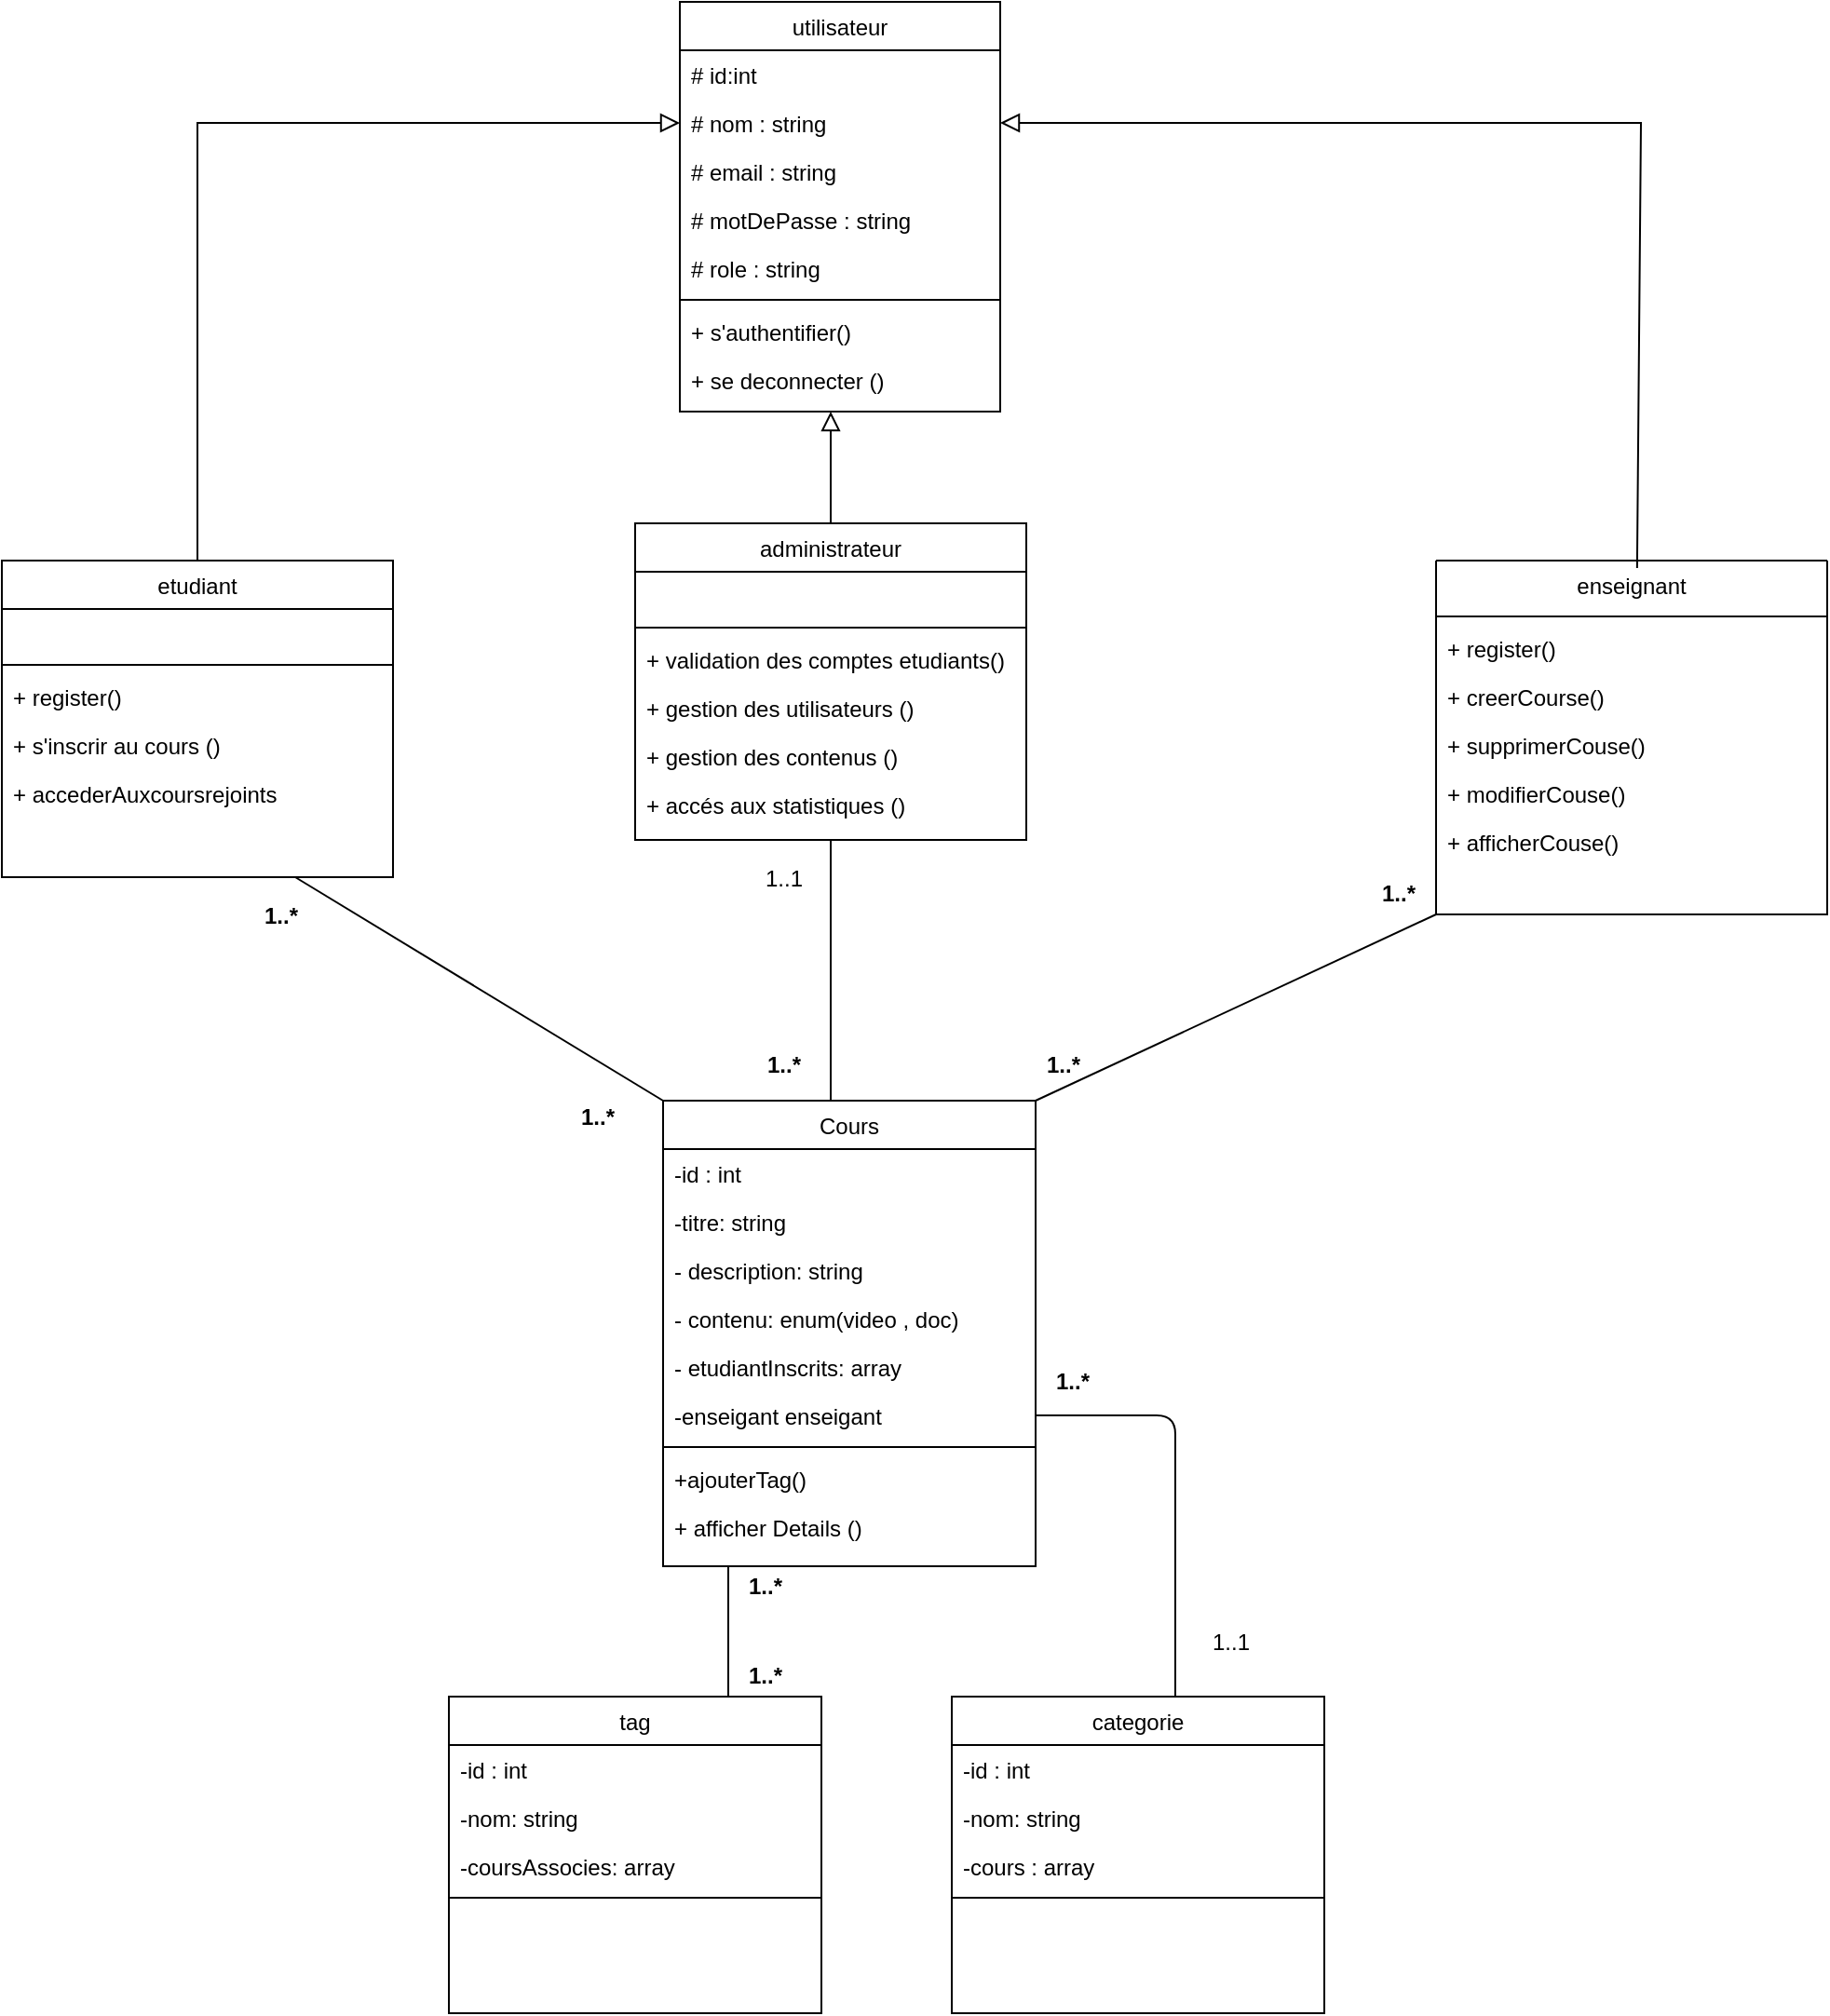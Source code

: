 <mxfile>
    <diagram id="48KXFmnvRIgP8tZbVoIJ" name="Page-1">
        <mxGraphModel dx="2253" dy="2124" grid="1" gridSize="10" guides="1" tooltips="1" connect="1" arrows="1" fold="1" page="1" pageScale="1" pageWidth="850" pageHeight="1100" math="0" shadow="0">
            <root>
                <mxCell id="0"/>
                <mxCell id="1" parent="0"/>
                <mxCell id="32" value="utilisateur" style="swimlane;fontStyle=0;align=center;verticalAlign=top;childLayout=stackLayout;horizontal=1;startSize=26;horizontalStack=0;resizeParent=1;resizeLast=0;collapsible=1;marginBottom=0;rounded=0;shadow=0;strokeWidth=1;" vertex="1" parent="1">
                    <mxGeometry x="-526" y="-60" width="172" height="220" as="geometry">
                        <mxRectangle x="550" y="140" width="160" height="26" as="alternateBounds"/>
                    </mxGeometry>
                </mxCell>
                <mxCell id="33" value="# id:int" style="text;align=left;verticalAlign=top;spacingLeft=4;spacingRight=4;overflow=hidden;rotatable=0;points=[[0,0.5],[1,0.5]];portConstraint=eastwest;" vertex="1" parent="32">
                    <mxGeometry y="26" width="172" height="26" as="geometry"/>
                </mxCell>
                <mxCell id="34" value="# nom : string" style="text;align=left;verticalAlign=top;spacingLeft=4;spacingRight=4;overflow=hidden;rotatable=0;points=[[0,0.5],[1,0.5]];portConstraint=eastwest;rounded=0;shadow=0;html=0;" vertex="1" parent="32">
                    <mxGeometry y="52" width="172" height="26" as="geometry"/>
                </mxCell>
                <mxCell id="35" value="# email : string" style="text;align=left;verticalAlign=top;spacingLeft=4;spacingRight=4;overflow=hidden;rotatable=0;points=[[0,0.5],[1,0.5]];portConstraint=eastwest;rounded=0;shadow=0;html=0;" vertex="1" parent="32">
                    <mxGeometry y="78" width="172" height="26" as="geometry"/>
                </mxCell>
                <mxCell id="36" value="# motDePasse : string " style="text;align=left;verticalAlign=top;spacingLeft=4;spacingRight=4;overflow=hidden;rotatable=0;points=[[0,0.5],[1,0.5]];portConstraint=eastwest;rounded=0;shadow=0;html=0;" vertex="1" parent="32">
                    <mxGeometry y="104" width="172" height="26" as="geometry"/>
                </mxCell>
                <mxCell id="37" value="# role : string" style="text;align=left;verticalAlign=top;spacingLeft=4;spacingRight=4;overflow=hidden;rotatable=0;points=[[0,0.5],[1,0.5]];portConstraint=eastwest;rounded=0;shadow=0;html=0;" vertex="1" parent="32">
                    <mxGeometry y="130" width="172" height="26" as="geometry"/>
                </mxCell>
                <mxCell id="41" value="" style="line;html=1;strokeWidth=1;align=left;verticalAlign=middle;spacingTop=-1;spacingLeft=3;spacingRight=3;rotatable=0;labelPosition=right;points=[];portConstraint=eastwest;" vertex="1" parent="32">
                    <mxGeometry y="156" width="172" height="8" as="geometry"/>
                </mxCell>
                <mxCell id="43" value="+ s'authentifier() " style="text;align=left;verticalAlign=top;spacingLeft=4;spacingRight=4;overflow=hidden;rotatable=0;points=[[0,0.5],[1,0.5]];portConstraint=eastwest;" vertex="1" parent="32">
                    <mxGeometry y="164" width="172" height="26" as="geometry"/>
                </mxCell>
                <mxCell id="45" value="+ se deconnecter ()&#10;" style="text;align=left;verticalAlign=top;spacingLeft=4;spacingRight=4;overflow=hidden;rotatable=0;points=[[0,0.5],[1,0.5]];portConstraint=eastwest;" vertex="1" parent="32">
                    <mxGeometry y="190" width="172" height="26" as="geometry"/>
                </mxCell>
                <mxCell id="76" value="1..1" style="text;html=1;strokeColor=none;fillColor=none;align=center;verticalAlign=middle;whiteSpace=wrap;rounded=0;" vertex="1" parent="1">
                    <mxGeometry x="-490" y="400" width="40" height="22" as="geometry"/>
                </mxCell>
                <mxCell id="77" value="1..*" style="text;html=1;strokeColor=none;fillColor=none;align=center;verticalAlign=middle;whiteSpace=wrap;rounded=0;fontStyle=1" vertex="1" parent="1">
                    <mxGeometry x="-490" y="500" width="40" height="22" as="geometry"/>
                </mxCell>
                <mxCell id="143" value="administrateur" style="swimlane;fontStyle=0;align=center;verticalAlign=top;childLayout=stackLayout;horizontal=1;startSize=26;horizontalStack=0;resizeParent=1;resizeLast=0;collapsible=1;marginBottom=0;rounded=0;shadow=0;strokeWidth=1;" vertex="1" parent="1">
                    <mxGeometry x="-550" y="220" width="210" height="170" as="geometry">
                        <mxRectangle x="550" y="140" width="160" height="26" as="alternateBounds"/>
                    </mxGeometry>
                </mxCell>
                <mxCell id="144" value="  " style="text;align=left;verticalAlign=top;spacingLeft=4;spacingRight=4;overflow=hidden;rotatable=0;points=[[0,0.5],[1,0.5]];portConstraint=eastwest;" vertex="1" parent="143">
                    <mxGeometry y="26" width="210" height="26" as="geometry"/>
                </mxCell>
                <mxCell id="149" value="" style="line;html=1;strokeWidth=1;align=left;verticalAlign=middle;spacingTop=-1;spacingLeft=3;spacingRight=3;rotatable=0;labelPosition=right;points=[];portConstraint=eastwest;" vertex="1" parent="143">
                    <mxGeometry y="52" width="210" height="8" as="geometry"/>
                </mxCell>
                <mxCell id="150" value="+ validation des comptes etudiants()&#10;" style="text;align=left;verticalAlign=top;spacingLeft=4;spacingRight=4;overflow=hidden;rotatable=0;points=[[0,0.5],[1,0.5]];portConstraint=eastwest;" vertex="1" parent="143">
                    <mxGeometry y="60" width="210" height="26" as="geometry"/>
                </mxCell>
                <mxCell id="151" value="+ gestion des utilisateurs ()" style="text;align=left;verticalAlign=top;spacingLeft=4;spacingRight=4;overflow=hidden;rotatable=0;points=[[0,0.5],[1,0.5]];portConstraint=eastwest;" vertex="1" parent="143">
                    <mxGeometry y="86" width="210" height="26" as="geometry"/>
                </mxCell>
                <mxCell id="152" value="+ gestion des contenus ()" style="text;align=left;verticalAlign=top;spacingLeft=4;spacingRight=4;overflow=hidden;rotatable=0;points=[[0,0.5],[1,0.5]];portConstraint=eastwest;" vertex="1" parent="143">
                    <mxGeometry y="112" width="210" height="26" as="geometry"/>
                </mxCell>
                <mxCell id="153" value="+ accés aux statistiques ()" style="text;align=left;verticalAlign=top;spacingLeft=4;spacingRight=4;overflow=hidden;rotatable=0;points=[[0,0.5],[1,0.5]];portConstraint=eastwest;" vertex="1" parent="143">
                    <mxGeometry y="138" width="210" height="26" as="geometry"/>
                </mxCell>
                <mxCell id="154" value="Cours" style="swimlane;fontStyle=0;align=center;verticalAlign=top;childLayout=stackLayout;horizontal=1;startSize=26;horizontalStack=0;resizeParent=1;resizeLast=0;collapsible=1;marginBottom=0;rounded=0;shadow=0;strokeWidth=1;" vertex="1" parent="1">
                    <mxGeometry x="-535" y="530" width="200" height="250" as="geometry">
                        <mxRectangle x="550" y="140" width="160" height="26" as="alternateBounds"/>
                    </mxGeometry>
                </mxCell>
                <mxCell id="155" value="-id : int" style="text;align=left;verticalAlign=top;spacingLeft=4;spacingRight=4;overflow=hidden;rotatable=0;points=[[0,0.5],[1,0.5]];portConstraint=eastwest;" vertex="1" parent="154">
                    <mxGeometry y="26" width="200" height="26" as="geometry"/>
                </mxCell>
                <mxCell id="161" value="-titre: string" style="text;align=left;verticalAlign=top;spacingLeft=4;spacingRight=4;overflow=hidden;rotatable=0;points=[[0,0.5],[1,0.5]];portConstraint=eastwest;" vertex="1" parent="154">
                    <mxGeometry y="52" width="200" height="26" as="geometry"/>
                </mxCell>
                <mxCell id="162" value="- description: string " style="text;align=left;verticalAlign=top;spacingLeft=4;spacingRight=4;overflow=hidden;rotatable=0;points=[[0,0.5],[1,0.5]];portConstraint=eastwest;" vertex="1" parent="154">
                    <mxGeometry y="78" width="200" height="26" as="geometry"/>
                </mxCell>
                <mxCell id="165" value="- contenu: enum(video , doc) " style="text;align=left;verticalAlign=top;spacingLeft=4;spacingRight=4;overflow=hidden;rotatable=0;points=[[0,0.5],[1,0.5]];portConstraint=eastwest;" vertex="1" parent="154">
                    <mxGeometry y="104" width="200" height="26" as="geometry"/>
                </mxCell>
                <mxCell id="163" value="- etudiantInscrits: array" style="text;align=left;verticalAlign=top;spacingLeft=4;spacingRight=4;overflow=hidden;rotatable=0;points=[[0,0.5],[1,0.5]];portConstraint=eastwest;" vertex="1" parent="154">
                    <mxGeometry y="130" width="200" height="26" as="geometry"/>
                </mxCell>
                <mxCell id="164" value="-enseigant enseigant " style="text;align=left;verticalAlign=top;spacingLeft=4;spacingRight=4;overflow=hidden;rotatable=0;points=[[0,0.5],[1,0.5]];portConstraint=eastwest;" vertex="1" parent="154">
                    <mxGeometry y="156" width="200" height="26" as="geometry"/>
                </mxCell>
                <mxCell id="156" value="" style="line;html=1;strokeWidth=1;align=left;verticalAlign=middle;spacingTop=-1;spacingLeft=3;spacingRight=3;rotatable=0;labelPosition=right;points=[];portConstraint=eastwest;" vertex="1" parent="154">
                    <mxGeometry y="182" width="200" height="8" as="geometry"/>
                </mxCell>
                <mxCell id="157" value="+ajouterTag()" style="text;align=left;verticalAlign=top;spacingLeft=4;spacingRight=4;overflow=hidden;rotatable=0;points=[[0,0.5],[1,0.5]];portConstraint=eastwest;" vertex="1" parent="154">
                    <mxGeometry y="190" width="200" height="26" as="geometry"/>
                </mxCell>
                <mxCell id="158" value="+ afficher Details ()" style="text;align=left;verticalAlign=top;spacingLeft=4;spacingRight=4;overflow=hidden;rotatable=0;points=[[0,0.5],[1,0.5]];portConstraint=eastwest;" vertex="1" parent="154">
                    <mxGeometry y="216" width="200" height="26" as="geometry"/>
                </mxCell>
                <mxCell id="166" value="etudiant" style="swimlane;fontStyle=0;align=center;verticalAlign=top;childLayout=stackLayout;horizontal=1;startSize=26;horizontalStack=0;resizeParent=1;resizeLast=0;collapsible=1;marginBottom=0;rounded=0;shadow=0;strokeWidth=1;" vertex="1" parent="1">
                    <mxGeometry x="-890" y="240" width="210" height="170" as="geometry">
                        <mxRectangle x="550" y="140" width="160" height="26" as="alternateBounds"/>
                    </mxGeometry>
                </mxCell>
                <mxCell id="167" value=" " style="text;align=left;verticalAlign=top;spacingLeft=4;spacingRight=4;overflow=hidden;rotatable=0;points=[[0,0.5],[1,0.5]];portConstraint=eastwest;" vertex="1" parent="166">
                    <mxGeometry y="26" width="210" height="26" as="geometry"/>
                </mxCell>
                <mxCell id="168" value="" style="line;html=1;strokeWidth=1;align=left;verticalAlign=middle;spacingTop=-1;spacingLeft=3;spacingRight=3;rotatable=0;labelPosition=right;points=[];portConstraint=eastwest;" vertex="1" parent="166">
                    <mxGeometry y="52" width="210" height="8" as="geometry"/>
                </mxCell>
                <mxCell id="169" value="+ register()" style="text;align=left;verticalAlign=top;spacingLeft=4;spacingRight=4;overflow=hidden;rotatable=0;points=[[0,0.5],[1,0.5]];portConstraint=eastwest;" vertex="1" parent="166">
                    <mxGeometry y="60" width="210" height="26" as="geometry"/>
                </mxCell>
                <mxCell id="170" value="+ s'inscrir au cours ()" style="text;align=left;verticalAlign=top;spacingLeft=4;spacingRight=4;overflow=hidden;rotatable=0;points=[[0,0.5],[1,0.5]];portConstraint=eastwest;" vertex="1" parent="166">
                    <mxGeometry y="86" width="210" height="26" as="geometry"/>
                </mxCell>
                <mxCell id="171" value="+ accederAuxcoursrejoints" style="text;align=left;verticalAlign=top;spacingLeft=4;spacingRight=4;overflow=hidden;rotatable=0;points=[[0,0.5],[1,0.5]];portConstraint=eastwest;" vertex="1" parent="166">
                    <mxGeometry y="112" width="210" height="26" as="geometry"/>
                </mxCell>
                <mxCell id="174" value="enseignant" style="swimlane;fontStyle=0;align=center;verticalAlign=top;childLayout=stackLayout;horizontal=1;startSize=0;horizontalStack=0;resizeParent=1;resizeLast=0;collapsible=1;marginBottom=0;rounded=0;shadow=0;strokeWidth=1;" vertex="1" parent="1">
                    <mxGeometry x="-120" y="240" width="210" height="190" as="geometry">
                        <mxRectangle x="550" y="140" width="160" height="26" as="alternateBounds"/>
                    </mxGeometry>
                </mxCell>
                <mxCell id="175" value=" " style="text;align=left;verticalAlign=top;spacingLeft=4;spacingRight=4;overflow=hidden;rotatable=0;points=[[0,0.5],[1,0.5]];portConstraint=eastwest;" vertex="1" parent="174">
                    <mxGeometry width="210" height="26" as="geometry"/>
                </mxCell>
                <mxCell id="176" value="" style="line;html=1;strokeWidth=1;align=left;verticalAlign=middle;spacingTop=-1;spacingLeft=3;spacingRight=3;rotatable=0;labelPosition=right;points=[];portConstraint=eastwest;" vertex="1" parent="174">
                    <mxGeometry y="26" width="210" height="8" as="geometry"/>
                </mxCell>
                <mxCell id="177" value="+ register()" style="text;align=left;verticalAlign=top;spacingLeft=4;spacingRight=4;overflow=hidden;rotatable=0;points=[[0,0.5],[1,0.5]];portConstraint=eastwest;" vertex="1" parent="174">
                    <mxGeometry y="34" width="210" height="26" as="geometry"/>
                </mxCell>
                <mxCell id="178" value="+ creerCourse()" style="text;align=left;verticalAlign=top;spacingLeft=4;spacingRight=4;overflow=hidden;rotatable=0;points=[[0,0.5],[1,0.5]];portConstraint=eastwest;" vertex="1" parent="174">
                    <mxGeometry y="60" width="210" height="26" as="geometry"/>
                </mxCell>
                <mxCell id="179" value="+ supprimerCouse()" style="text;align=left;verticalAlign=top;spacingLeft=4;spacingRight=4;overflow=hidden;rotatable=0;points=[[0,0.5],[1,0.5]];portConstraint=eastwest;" vertex="1" parent="174">
                    <mxGeometry y="86" width="210" height="26" as="geometry"/>
                </mxCell>
                <mxCell id="180" value="+ modifierCouse()" style="text;align=left;verticalAlign=top;spacingLeft=4;spacingRight=4;overflow=hidden;rotatable=0;points=[[0,0.5],[1,0.5]];portConstraint=eastwest;" vertex="1" parent="174">
                    <mxGeometry y="112" width="210" height="26" as="geometry"/>
                </mxCell>
                <mxCell id="181" value="+ afficherCouse()" style="text;align=left;verticalAlign=top;spacingLeft=4;spacingRight=4;overflow=hidden;rotatable=0;points=[[0,0.5],[1,0.5]];portConstraint=eastwest;" vertex="1" parent="174">
                    <mxGeometry y="138" width="210" height="26" as="geometry"/>
                </mxCell>
                <mxCell id="194" value="tag" style="swimlane;fontStyle=0;align=center;verticalAlign=top;childLayout=stackLayout;horizontal=1;startSize=26;horizontalStack=0;resizeParent=1;resizeLast=0;collapsible=1;marginBottom=0;rounded=0;shadow=0;strokeWidth=1;" vertex="1" parent="1">
                    <mxGeometry x="-650" y="850" width="200" height="170" as="geometry">
                        <mxRectangle x="550" y="140" width="160" height="26" as="alternateBounds"/>
                    </mxGeometry>
                </mxCell>
                <mxCell id="195" value="-id : int" style="text;align=left;verticalAlign=top;spacingLeft=4;spacingRight=4;overflow=hidden;rotatable=0;points=[[0,0.5],[1,0.5]];portConstraint=eastwest;" vertex="1" parent="194">
                    <mxGeometry y="26" width="200" height="26" as="geometry"/>
                </mxCell>
                <mxCell id="196" value="-nom: string" style="text;align=left;verticalAlign=top;spacingLeft=4;spacingRight=4;overflow=hidden;rotatable=0;points=[[0,0.5],[1,0.5]];portConstraint=eastwest;" vertex="1" parent="194">
                    <mxGeometry y="52" width="200" height="26" as="geometry"/>
                </mxCell>
                <mxCell id="204" value="-coursAssocies: array" style="text;align=left;verticalAlign=top;spacingLeft=4;spacingRight=4;overflow=hidden;rotatable=0;points=[[0,0.5],[1,0.5]];portConstraint=eastwest;" vertex="1" parent="194">
                    <mxGeometry y="78" width="200" height="26" as="geometry"/>
                </mxCell>
                <mxCell id="201" value="" style="line;html=1;strokeWidth=1;align=left;verticalAlign=middle;spacingTop=-1;spacingLeft=3;spacingRight=3;rotatable=0;labelPosition=right;points=[];portConstraint=eastwest;" vertex="1" parent="194">
                    <mxGeometry y="104" width="200" height="8" as="geometry"/>
                </mxCell>
                <mxCell id="206" value="categorie" style="swimlane;fontStyle=0;align=center;verticalAlign=top;childLayout=stackLayout;horizontal=1;startSize=26;horizontalStack=0;resizeParent=1;resizeLast=0;collapsible=1;marginBottom=0;rounded=0;shadow=0;strokeWidth=1;" vertex="1" parent="1">
                    <mxGeometry x="-380" y="850" width="200" height="170" as="geometry">
                        <mxRectangle x="550" y="140" width="160" height="26" as="alternateBounds"/>
                    </mxGeometry>
                </mxCell>
                <mxCell id="207" value="-id : int" style="text;align=left;verticalAlign=top;spacingLeft=4;spacingRight=4;overflow=hidden;rotatable=0;points=[[0,0.5],[1,0.5]];portConstraint=eastwest;" vertex="1" parent="206">
                    <mxGeometry y="26" width="200" height="26" as="geometry"/>
                </mxCell>
                <mxCell id="208" value="-nom: string" style="text;align=left;verticalAlign=top;spacingLeft=4;spacingRight=4;overflow=hidden;rotatable=0;points=[[0,0.5],[1,0.5]];portConstraint=eastwest;" vertex="1" parent="206">
                    <mxGeometry y="52" width="200" height="26" as="geometry"/>
                </mxCell>
                <mxCell id="209" value="-cours : array" style="text;align=left;verticalAlign=top;spacingLeft=4;spacingRight=4;overflow=hidden;rotatable=0;points=[[0,0.5],[1,0.5]];portConstraint=eastwest;" vertex="1" parent="206">
                    <mxGeometry y="78" width="200" height="26" as="geometry"/>
                </mxCell>
                <mxCell id="210" value="" style="line;html=1;strokeWidth=1;align=left;verticalAlign=middle;spacingTop=-1;spacingLeft=3;spacingRight=3;rotatable=0;labelPosition=right;points=[];portConstraint=eastwest;" vertex="1" parent="206">
                    <mxGeometry y="104" width="200" height="8" as="geometry"/>
                </mxCell>
                <mxCell id="214" value="" style="endArrow=block;html=1;rounded=0;align=center;verticalAlign=bottom;endFill=0;labelBackgroundColor=none;endSize=8;entryX=0;entryY=0.5;entryDx=0;entryDy=0;exitX=0.5;exitY=0;exitDx=0;exitDy=0;" edge="1" parent="1" source="166" target="34">
                    <mxGeometry relative="1" as="geometry">
                        <mxPoint x="-860" y="590" as="sourcePoint"/>
                        <mxPoint x="-730" y="170" as="targetPoint"/>
                        <Array as="points">
                            <mxPoint x="-785" y="5"/>
                        </Array>
                    </mxGeometry>
                </mxCell>
                <mxCell id="215" value="" style="resizable=0;html=1;align=center;verticalAlign=top;labelBackgroundColor=none;" connectable="0" vertex="1" parent="214">
                    <mxGeometry relative="1" as="geometry"/>
                </mxCell>
                <mxCell id="217" value="" style="endArrow=block;html=1;rounded=0;align=center;verticalAlign=bottom;endFill=0;labelBackgroundColor=none;endSize=8;entryX=1;entryY=0.5;entryDx=0;entryDy=0;exitX=0.514;exitY=0.154;exitDx=0;exitDy=0;exitPerimeter=0;" edge="1" parent="1" source="175" target="34">
                    <mxGeometry relative="1" as="geometry">
                        <mxPoint x="-775" y="250" as="sourcePoint"/>
                        <mxPoint x="-516" y="15" as="targetPoint"/>
                        <Array as="points">
                            <mxPoint x="-10" y="5"/>
                        </Array>
                    </mxGeometry>
                </mxCell>
                <mxCell id="218" value="" style="resizable=0;html=1;align=center;verticalAlign=top;labelBackgroundColor=none;" connectable="0" vertex="1" parent="217">
                    <mxGeometry relative="1" as="geometry"/>
                </mxCell>
                <mxCell id="224" value="" style="endArrow=none;html=1;exitX=0.45;exitY=0;exitDx=0;exitDy=0;exitPerimeter=0;" edge="1" parent="1" source="154">
                    <mxGeometry width="50" height="50" relative="1" as="geometry">
                        <mxPoint x="-530" y="460" as="sourcePoint"/>
                        <mxPoint x="-445" y="390" as="targetPoint"/>
                    </mxGeometry>
                </mxCell>
                <mxCell id="227" value="" style="endArrow=block;html=1;rounded=0;align=center;verticalAlign=bottom;endFill=0;labelBackgroundColor=none;endSize=8;exitX=0.5;exitY=0;exitDx=0;exitDy=0;" edge="1" parent="1" source="143">
                    <mxGeometry relative="1" as="geometry">
                        <mxPoint x="-775" y="250" as="sourcePoint"/>
                        <mxPoint x="-445" y="160" as="targetPoint"/>
                        <Array as="points"/>
                    </mxGeometry>
                </mxCell>
                <mxCell id="228" value="" style="resizable=0;html=1;align=center;verticalAlign=top;labelBackgroundColor=none;" connectable="0" vertex="1" parent="227">
                    <mxGeometry relative="1" as="geometry"/>
                </mxCell>
                <mxCell id="231" value="" style="endArrow=none;html=1;exitX=0;exitY=0;exitDx=0;exitDy=0;entryX=0.75;entryY=1;entryDx=0;entryDy=0;" edge="1" parent="1" source="154" target="166">
                    <mxGeometry width="50" height="50" relative="1" as="geometry">
                        <mxPoint x="-640" y="190" as="sourcePoint"/>
                        <mxPoint x="-590" y="140" as="targetPoint"/>
                    </mxGeometry>
                </mxCell>
                <mxCell id="232" value="1..*" style="text;html=1;strokeColor=none;fillColor=none;align=center;verticalAlign=middle;whiteSpace=wrap;rounded=0;fontStyle=1" vertex="1" parent="1">
                    <mxGeometry x="-760" y="420" width="40" height="22" as="geometry"/>
                </mxCell>
                <mxCell id="233" value="1..*" style="text;html=1;strokeColor=none;fillColor=none;align=center;verticalAlign=middle;whiteSpace=wrap;rounded=0;fontStyle=1" vertex="1" parent="1">
                    <mxGeometry x="-590" y="528" width="40" height="22" as="geometry"/>
                </mxCell>
                <mxCell id="234" value="" style="endArrow=none;html=1;exitX=1;exitY=0;exitDx=0;exitDy=0;entryX=0;entryY=1;entryDx=0;entryDy=0;" edge="1" parent="1" source="154" target="174">
                    <mxGeometry width="50" height="50" relative="1" as="geometry">
                        <mxPoint x="-290" y="280" as="sourcePoint"/>
                        <mxPoint x="-240" y="230" as="targetPoint"/>
                    </mxGeometry>
                </mxCell>
                <mxCell id="235" value="1..*" style="text;html=1;strokeColor=none;fillColor=none;align=center;verticalAlign=middle;whiteSpace=wrap;rounded=0;fontStyle=1" vertex="1" parent="1">
                    <mxGeometry x="-160" y="408" width="40" height="22" as="geometry"/>
                </mxCell>
                <mxCell id="236" value="1..*" style="text;html=1;strokeColor=none;fillColor=none;align=center;verticalAlign=middle;whiteSpace=wrap;rounded=0;fontStyle=1" vertex="1" parent="1">
                    <mxGeometry x="-340" y="500" width="40" height="22" as="geometry"/>
                </mxCell>
                <mxCell id="238" value="" style="endArrow=none;html=1;exitX=0.75;exitY=0;exitDx=0;exitDy=0;" edge="1" parent="1" source="194">
                    <mxGeometry width="50" height="50" relative="1" as="geometry">
                        <mxPoint x="-440" y="650" as="sourcePoint"/>
                        <mxPoint x="-500" y="780" as="targetPoint"/>
                    </mxGeometry>
                </mxCell>
                <mxCell id="239" value="1..*" style="text;html=1;strokeColor=none;fillColor=none;align=center;verticalAlign=middle;whiteSpace=wrap;rounded=0;fontStyle=1" vertex="1" parent="1">
                    <mxGeometry x="-500" y="780" width="40" height="22" as="geometry"/>
                </mxCell>
                <mxCell id="240" value="1..*" style="text;html=1;strokeColor=none;fillColor=none;align=center;verticalAlign=middle;whiteSpace=wrap;rounded=0;fontStyle=1" vertex="1" parent="1">
                    <mxGeometry x="-500" y="828" width="40" height="22" as="geometry"/>
                </mxCell>
                <mxCell id="241" value="" style="endArrow=none;html=1;entryX=1;entryY=0.5;entryDx=0;entryDy=0;" edge="1" parent="1" target="164">
                    <mxGeometry width="50" height="50" relative="1" as="geometry">
                        <mxPoint x="-260" y="850" as="sourcePoint"/>
                        <mxPoint x="-250" y="570" as="targetPoint"/>
                        <Array as="points">
                            <mxPoint x="-260" y="699"/>
                        </Array>
                    </mxGeometry>
                </mxCell>
                <mxCell id="242" value="1..*" style="text;html=1;strokeColor=none;fillColor=none;align=center;verticalAlign=middle;whiteSpace=wrap;rounded=0;fontStyle=1" vertex="1" parent="1">
                    <mxGeometry x="-335" y="670" width="40" height="22" as="geometry"/>
                </mxCell>
                <mxCell id="243" value="1..1" style="text;html=1;strokeColor=none;fillColor=none;align=center;verticalAlign=middle;whiteSpace=wrap;rounded=0;" vertex="1" parent="1">
                    <mxGeometry x="-250" y="810" width="40" height="22" as="geometry"/>
                </mxCell>
            </root>
        </mxGraphModel>
    </diagram>
</mxfile>